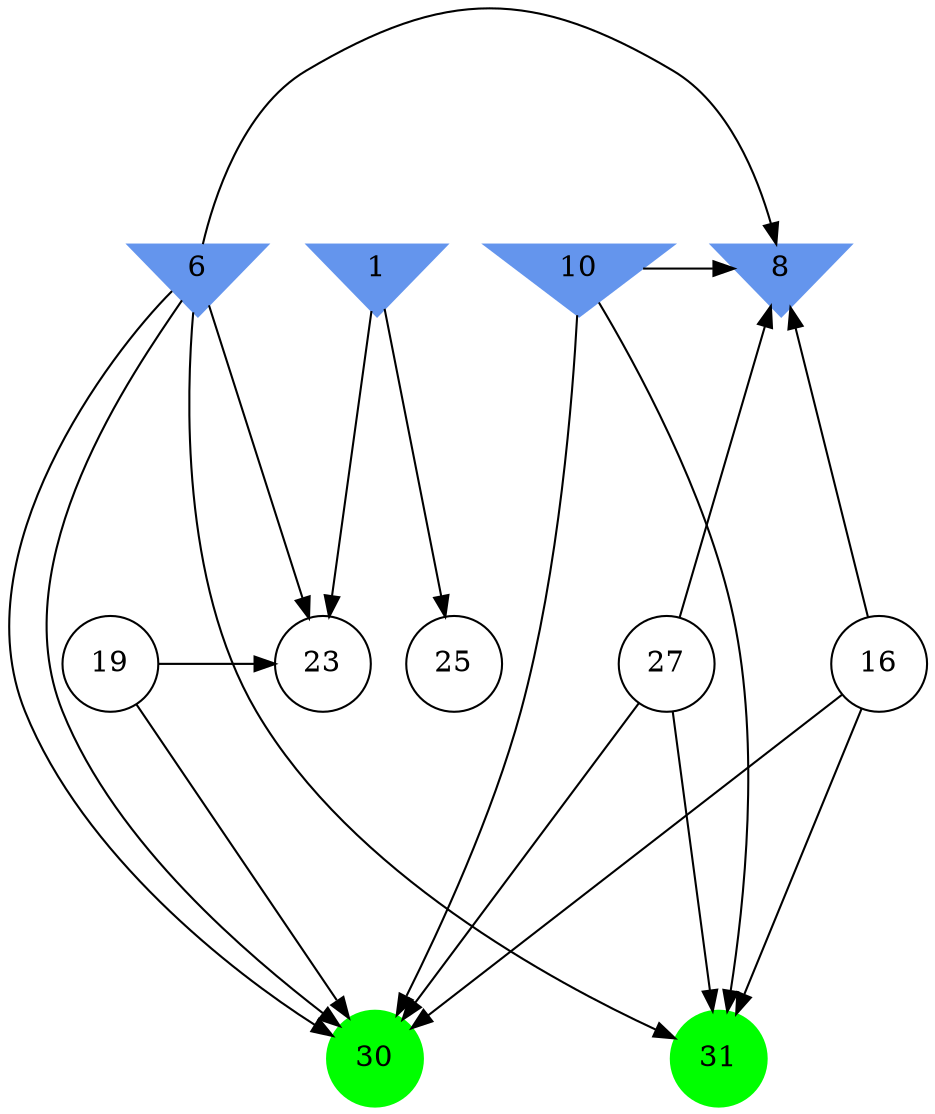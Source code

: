 digraph brain {
	ranksep=2.0;
	1 [shape=invtriangle,style=filled,color=cornflowerblue];
	6 [shape=invtriangle,style=filled,color=cornflowerblue];
	8 [shape=invtriangle,style=filled,color=cornflowerblue];
	10 [shape=invtriangle,style=filled,color=cornflowerblue];
	16 [shape=circle,color=black];
	19 [shape=circle,color=black];
	23 [shape=circle,color=black];
	25 [shape=circle,color=black];
	27 [shape=circle,color=black];
	30 [shape=circle,style=filled,color=green];
	31 [shape=circle,style=filled,color=green];
	1	->	25;
	1	->	23;
	6	->	30;
	6	->	23;
	19	->	30;
	19	->	23;
	6	->	30;
	6	->	8;
	6	->	31;
	27	->	30;
	27	->	8;
	27	->	31;
	16	->	30;
	16	->	8;
	16	->	31;
	10	->	30;
	10	->	8;
	10	->	31;
	{ rank=same; 1; 6; 8; 10; }
	{ rank=same; 16; 19; 23; 25; 27; }
	{ rank=same; 30; 31; }
}
